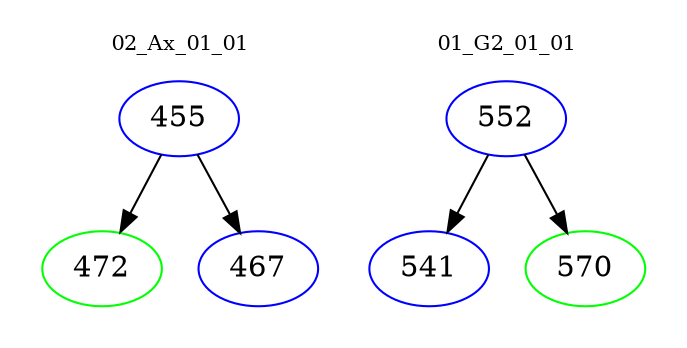 digraph{
subgraph cluster_0 {
color = white
label = "02_Ax_01_01";
fontsize=10;
T0_455 [label="455", color="blue"]
T0_455 -> T0_472 [color="black"]
T0_472 [label="472", color="green"]
T0_455 -> T0_467 [color="black"]
T0_467 [label="467", color="blue"]
}
subgraph cluster_1 {
color = white
label = "01_G2_01_01";
fontsize=10;
T1_552 [label="552", color="blue"]
T1_552 -> T1_541 [color="black"]
T1_541 [label="541", color="blue"]
T1_552 -> T1_570 [color="black"]
T1_570 [label="570", color="green"]
}
}
